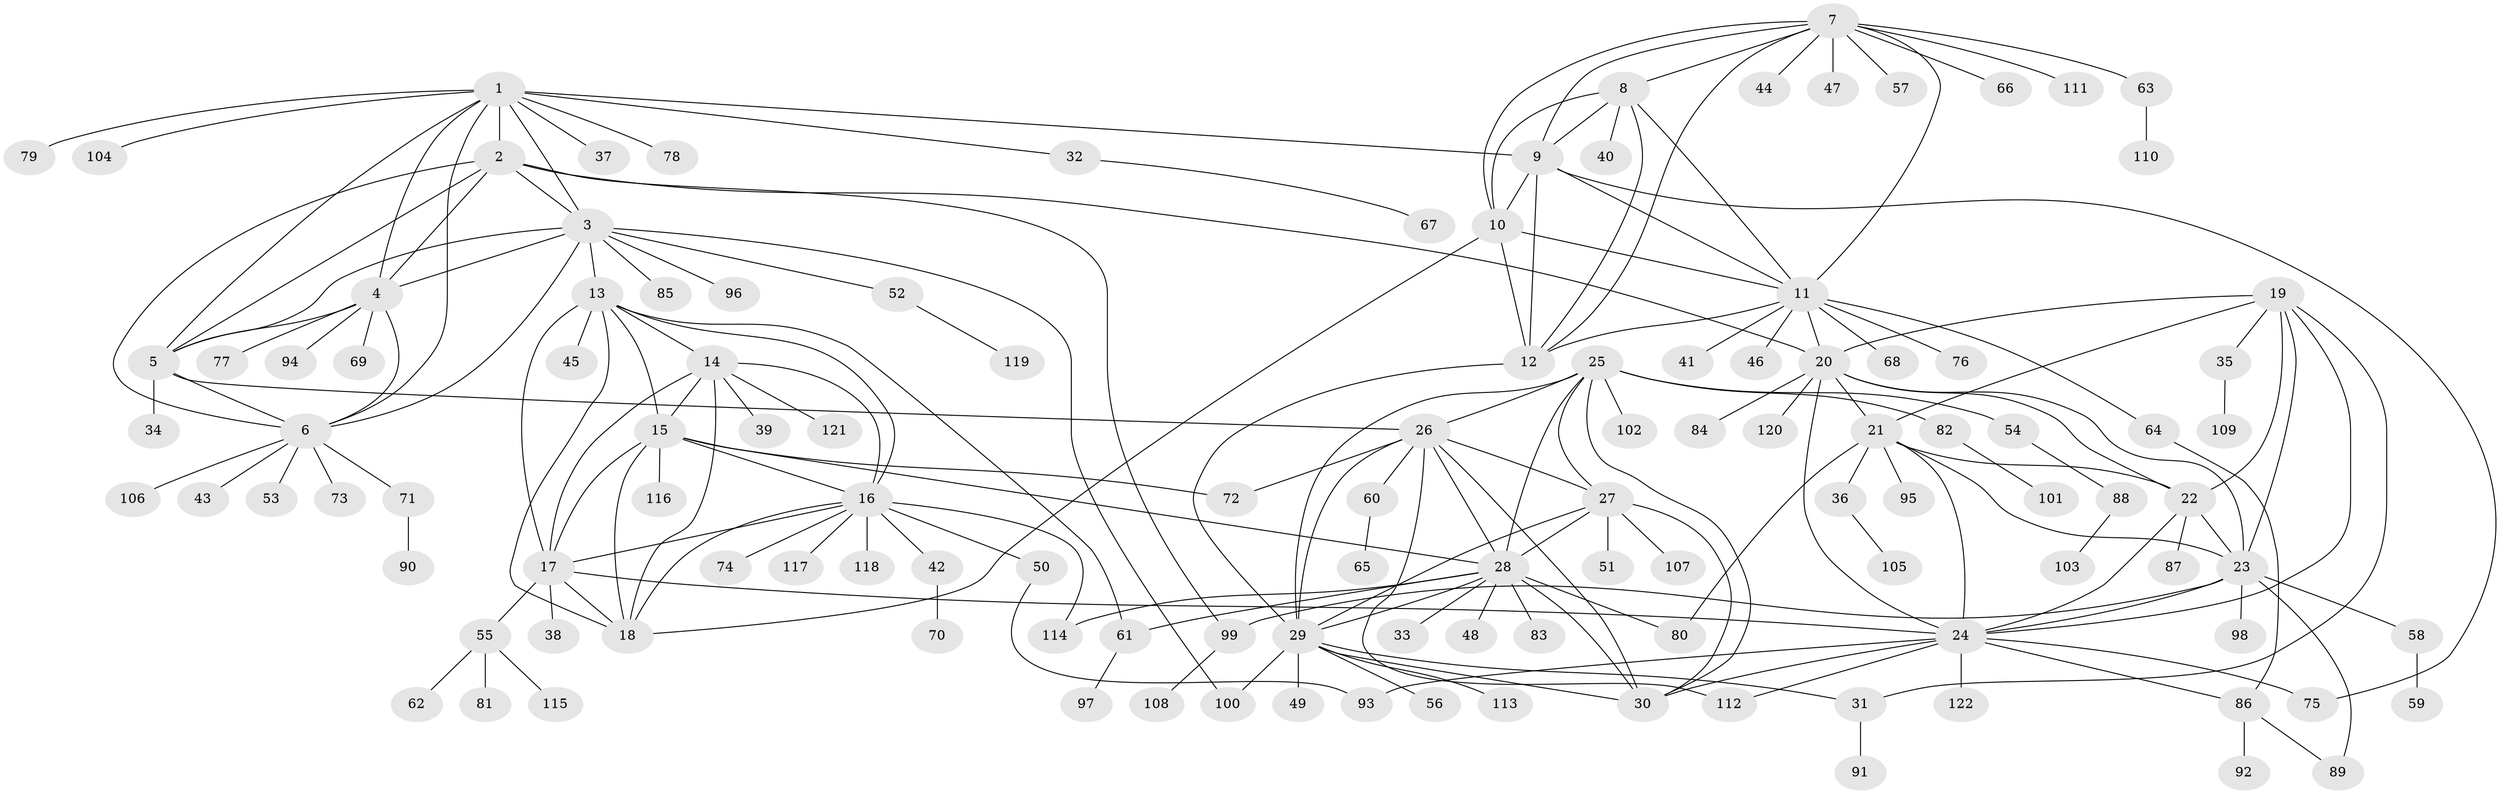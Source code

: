 // Generated by graph-tools (version 1.1) at 2025/26/03/09/25 03:26:36]
// undirected, 122 vertices, 189 edges
graph export_dot {
graph [start="1"]
  node [color=gray90,style=filled];
  1;
  2;
  3;
  4;
  5;
  6;
  7;
  8;
  9;
  10;
  11;
  12;
  13;
  14;
  15;
  16;
  17;
  18;
  19;
  20;
  21;
  22;
  23;
  24;
  25;
  26;
  27;
  28;
  29;
  30;
  31;
  32;
  33;
  34;
  35;
  36;
  37;
  38;
  39;
  40;
  41;
  42;
  43;
  44;
  45;
  46;
  47;
  48;
  49;
  50;
  51;
  52;
  53;
  54;
  55;
  56;
  57;
  58;
  59;
  60;
  61;
  62;
  63;
  64;
  65;
  66;
  67;
  68;
  69;
  70;
  71;
  72;
  73;
  74;
  75;
  76;
  77;
  78;
  79;
  80;
  81;
  82;
  83;
  84;
  85;
  86;
  87;
  88;
  89;
  90;
  91;
  92;
  93;
  94;
  95;
  96;
  97;
  98;
  99;
  100;
  101;
  102;
  103;
  104;
  105;
  106;
  107;
  108;
  109;
  110;
  111;
  112;
  113;
  114;
  115;
  116;
  117;
  118;
  119;
  120;
  121;
  122;
  1 -- 2;
  1 -- 3;
  1 -- 4;
  1 -- 5;
  1 -- 6;
  1 -- 9;
  1 -- 32;
  1 -- 37;
  1 -- 78;
  1 -- 79;
  1 -- 104;
  2 -- 3;
  2 -- 4;
  2 -- 5;
  2 -- 6;
  2 -- 20;
  2 -- 99;
  3 -- 4;
  3 -- 5;
  3 -- 6;
  3 -- 13;
  3 -- 52;
  3 -- 85;
  3 -- 96;
  3 -- 100;
  4 -- 5;
  4 -- 6;
  4 -- 69;
  4 -- 77;
  4 -- 94;
  5 -- 6;
  5 -- 26;
  5 -- 34;
  6 -- 43;
  6 -- 53;
  6 -- 71;
  6 -- 73;
  6 -- 106;
  7 -- 8;
  7 -- 9;
  7 -- 10;
  7 -- 11;
  7 -- 12;
  7 -- 44;
  7 -- 47;
  7 -- 57;
  7 -- 63;
  7 -- 66;
  7 -- 111;
  8 -- 9;
  8 -- 10;
  8 -- 11;
  8 -- 12;
  8 -- 40;
  9 -- 10;
  9 -- 11;
  9 -- 12;
  9 -- 75;
  10 -- 11;
  10 -- 12;
  10 -- 18;
  11 -- 12;
  11 -- 20;
  11 -- 41;
  11 -- 46;
  11 -- 64;
  11 -- 68;
  11 -- 76;
  12 -- 29;
  13 -- 14;
  13 -- 15;
  13 -- 16;
  13 -- 17;
  13 -- 18;
  13 -- 45;
  13 -- 61;
  14 -- 15;
  14 -- 16;
  14 -- 17;
  14 -- 18;
  14 -- 39;
  14 -- 121;
  15 -- 16;
  15 -- 17;
  15 -- 18;
  15 -- 28;
  15 -- 72;
  15 -- 116;
  16 -- 17;
  16 -- 18;
  16 -- 42;
  16 -- 50;
  16 -- 74;
  16 -- 114;
  16 -- 117;
  16 -- 118;
  17 -- 18;
  17 -- 24;
  17 -- 38;
  17 -- 55;
  19 -- 20;
  19 -- 21;
  19 -- 22;
  19 -- 23;
  19 -- 24;
  19 -- 31;
  19 -- 35;
  20 -- 21;
  20 -- 22;
  20 -- 23;
  20 -- 24;
  20 -- 84;
  20 -- 120;
  21 -- 22;
  21 -- 23;
  21 -- 24;
  21 -- 36;
  21 -- 80;
  21 -- 95;
  22 -- 23;
  22 -- 24;
  22 -- 87;
  23 -- 24;
  23 -- 58;
  23 -- 89;
  23 -- 98;
  23 -- 99;
  24 -- 30;
  24 -- 75;
  24 -- 86;
  24 -- 93;
  24 -- 112;
  24 -- 122;
  25 -- 26;
  25 -- 27;
  25 -- 28;
  25 -- 29;
  25 -- 30;
  25 -- 54;
  25 -- 82;
  25 -- 102;
  26 -- 27;
  26 -- 28;
  26 -- 29;
  26 -- 30;
  26 -- 60;
  26 -- 72;
  26 -- 112;
  27 -- 28;
  27 -- 29;
  27 -- 30;
  27 -- 51;
  27 -- 107;
  28 -- 29;
  28 -- 30;
  28 -- 33;
  28 -- 48;
  28 -- 61;
  28 -- 80;
  28 -- 83;
  28 -- 114;
  29 -- 30;
  29 -- 31;
  29 -- 49;
  29 -- 56;
  29 -- 100;
  29 -- 113;
  31 -- 91;
  32 -- 67;
  35 -- 109;
  36 -- 105;
  42 -- 70;
  50 -- 93;
  52 -- 119;
  54 -- 88;
  55 -- 62;
  55 -- 81;
  55 -- 115;
  58 -- 59;
  60 -- 65;
  61 -- 97;
  63 -- 110;
  64 -- 86;
  71 -- 90;
  82 -- 101;
  86 -- 89;
  86 -- 92;
  88 -- 103;
  99 -- 108;
}
